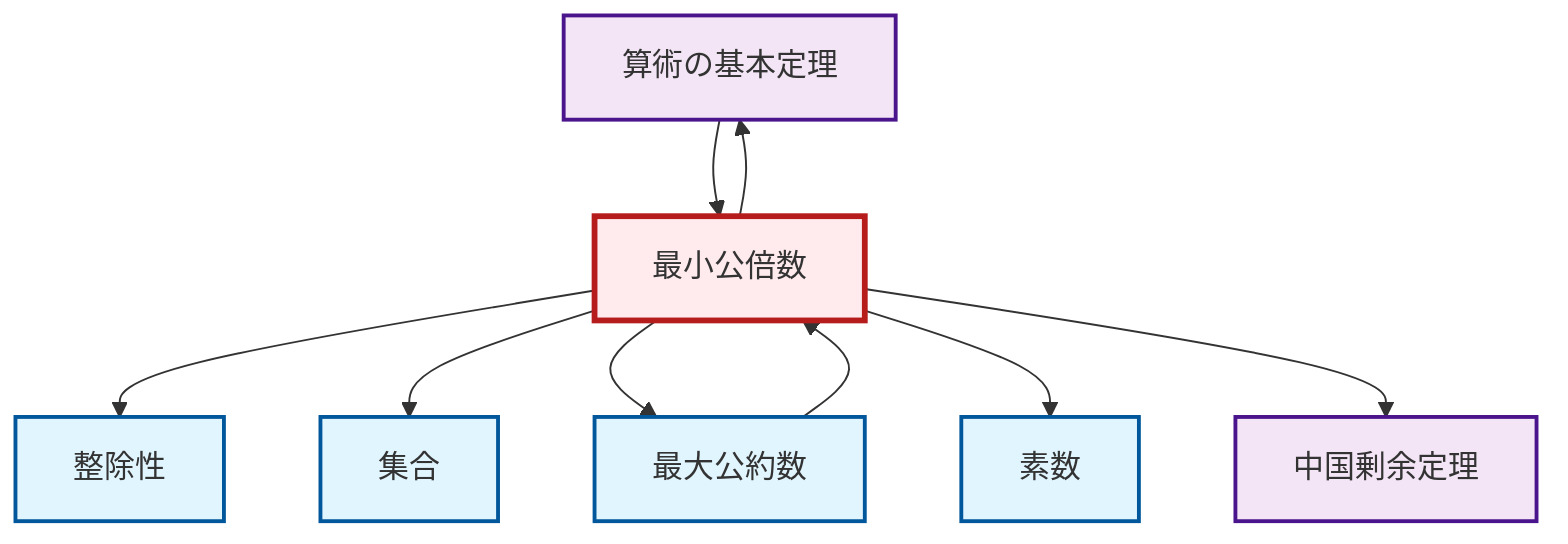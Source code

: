 graph TD
    classDef definition fill:#e1f5fe,stroke:#01579b,stroke-width:2px
    classDef theorem fill:#f3e5f5,stroke:#4a148c,stroke-width:2px
    classDef axiom fill:#fff3e0,stroke:#e65100,stroke-width:2px
    classDef example fill:#e8f5e9,stroke:#1b5e20,stroke-width:2px
    classDef current fill:#ffebee,stroke:#b71c1c,stroke-width:3px
    thm-fundamental-arithmetic["算術の基本定理"]:::theorem
    thm-chinese-remainder["中国剰余定理"]:::theorem
    def-prime["素数"]:::definition
    def-gcd["最大公約数"]:::definition
    def-lcm["最小公倍数"]:::definition
    def-divisibility["整除性"]:::definition
    def-set["集合"]:::definition
    def-lcm --> def-divisibility
    def-lcm --> thm-fundamental-arithmetic
    def-lcm --> def-set
    thm-fundamental-arithmetic --> def-lcm
    def-lcm --> def-gcd
    def-gcd --> def-lcm
    def-lcm --> def-prime
    def-lcm --> thm-chinese-remainder
    class def-lcm current